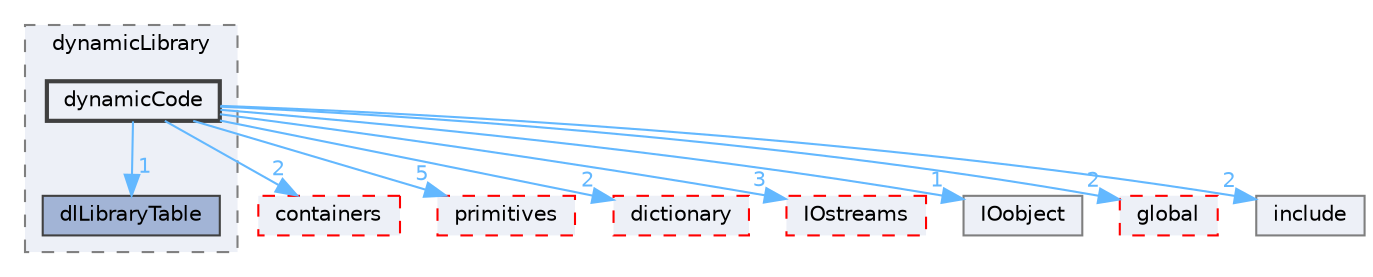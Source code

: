 digraph "src/OpenFOAM/db/dynamicLibrary/dynamicCode"
{
 // LATEX_PDF_SIZE
  bgcolor="transparent";
  edge [fontname=Helvetica,fontsize=10,labelfontname=Helvetica,labelfontsize=10];
  node [fontname=Helvetica,fontsize=10,shape=box,height=0.2,width=0.4];
  compound=true
  subgraph clusterdir_65d267bb6b65740acaf7d5fe4aebd101 {
    graph [ bgcolor="#edf0f7", pencolor="grey50", label="dynamicLibrary", fontname=Helvetica,fontsize=10 style="filled,dashed", URL="dir_65d267bb6b65740acaf7d5fe4aebd101.html",tooltip=""]
  dir_31c5953c92ca8ed254d4fe00d3dc943f [label="dlLibraryTable", fillcolor="#a2b4d6", color="grey25", style="filled", URL="dir_31c5953c92ca8ed254d4fe00d3dc943f.html",tooltip=""];
  dir_0cfbbdb7fd86cbd258f1b57a5fc22be8 [label="dynamicCode", fillcolor="#edf0f7", color="grey25", style="filled,bold", URL="dir_0cfbbdb7fd86cbd258f1b57a5fc22be8.html",tooltip=""];
  }
  dir_19d0872053bde092be81d7fe3f56cbf7 [label="containers", fillcolor="#edf0f7", color="red", style="filled,dashed", URL="dir_19d0872053bde092be81d7fe3f56cbf7.html",tooltip=""];
  dir_3e50f45338116b169052b428016851aa [label="primitives", fillcolor="#edf0f7", color="red", style="filled,dashed", URL="dir_3e50f45338116b169052b428016851aa.html",tooltip=""];
  dir_43e4f3d5f4ba74ef6e29186317ac2bae [label="dictionary", fillcolor="#edf0f7", color="red", style="filled,dashed", URL="dir_43e4f3d5f4ba74ef6e29186317ac2bae.html",tooltip=""];
  dir_466e4f5b4cc1582939ab4ceba36098d8 [label="IOstreams", fillcolor="#edf0f7", color="red", style="filled,dashed", URL="dir_466e4f5b4cc1582939ab4ceba36098d8.html",tooltip=""];
  dir_4f09ac4e91f69db1491e8df2f92c001c [label="IOobject", fillcolor="#edf0f7", color="grey50", style="filled", URL="dir_4f09ac4e91f69db1491e8df2f92c001c.html",tooltip=""];
  dir_8583492183f4d27c76555f8f333dd07b [label="global", fillcolor="#edf0f7", color="red", style="filled,dashed", URL="dir_8583492183f4d27c76555f8f333dd07b.html",tooltip=""];
  dir_e954e9f5966bc1c681a414ec8bd0ee15 [label="include", fillcolor="#edf0f7", color="grey50", style="filled", URL="dir_e954e9f5966bc1c681a414ec8bd0ee15.html",tooltip=""];
  dir_0cfbbdb7fd86cbd258f1b57a5fc22be8->dir_19d0872053bde092be81d7fe3f56cbf7 [headlabel="2", labeldistance=1.5 headhref="dir_001073_000669.html" href="dir_001073_000669.html" color="steelblue1" fontcolor="steelblue1"];
  dir_0cfbbdb7fd86cbd258f1b57a5fc22be8->dir_31c5953c92ca8ed254d4fe00d3dc943f [headlabel="1", labeldistance=1.5 headhref="dir_001073_000992.html" href="dir_001073_000992.html" color="steelblue1" fontcolor="steelblue1"];
  dir_0cfbbdb7fd86cbd258f1b57a5fc22be8->dir_3e50f45338116b169052b428016851aa [headlabel="5", labeldistance=1.5 headhref="dir_001073_003069.html" href="dir_001073_003069.html" color="steelblue1" fontcolor="steelblue1"];
  dir_0cfbbdb7fd86cbd258f1b57a5fc22be8->dir_43e4f3d5f4ba74ef6e29186317ac2bae [headlabel="2", labeldistance=1.5 headhref="dir_001073_000924.html" href="dir_001073_000924.html" color="steelblue1" fontcolor="steelblue1"];
  dir_0cfbbdb7fd86cbd258f1b57a5fc22be8->dir_466e4f5b4cc1582939ab4ceba36098d8 [headlabel="3", labeldistance=1.5 headhref="dir_001073_001967.html" href="dir_001073_001967.html" color="steelblue1" fontcolor="steelblue1"];
  dir_0cfbbdb7fd86cbd258f1b57a5fc22be8->dir_4f09ac4e91f69db1491e8df2f92c001c [headlabel="1", labeldistance=1.5 headhref="dir_001073_001962.html" href="dir_001073_001962.html" color="steelblue1" fontcolor="steelblue1"];
  dir_0cfbbdb7fd86cbd258f1b57a5fc22be8->dir_8583492183f4d27c76555f8f333dd07b [headlabel="2", labeldistance=1.5 headhref="dir_001073_001645.html" href="dir_001073_001645.html" color="steelblue1" fontcolor="steelblue1"];
  dir_0cfbbdb7fd86cbd258f1b57a5fc22be8->dir_e954e9f5966bc1c681a414ec8bd0ee15 [headlabel="2", labeldistance=1.5 headhref="dir_001073_001804.html" href="dir_001073_001804.html" color="steelblue1" fontcolor="steelblue1"];
}
